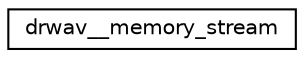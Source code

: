 digraph "Graphical Class Hierarchy"
{
 // LATEX_PDF_SIZE
  edge [fontname="Helvetica",fontsize="10",labelfontname="Helvetica",labelfontsize="10"];
  node [fontname="Helvetica",fontsize="10",shape=record];
  rankdir="LR";
  Node0 [label="drwav__memory_stream",height=0.2,width=0.4,color="black", fillcolor="white", style="filled",URL="$structdrwav____memory__stream.html",tooltip=" "];
}
